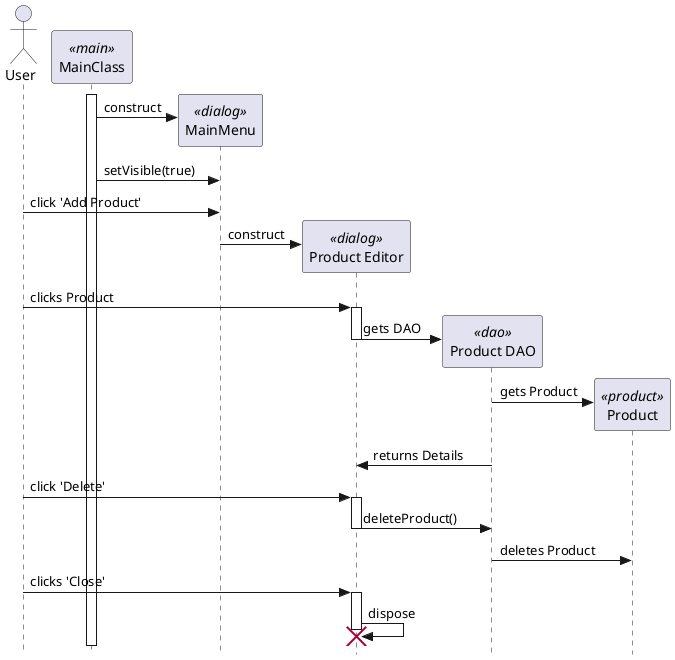 @startuml
' use strict UML mode
skinparam style strictuml

actor "User" as user

participant "MainClass" as main <<main>>
main++

create "MainMenu" as menu <<dialog>>
main -> menu : construct
main -> menu : setVisible(true)

user -> menu : click 'Add Product'

create "Product Editor" as editor <<dialog>>
menu -> editor : construct
user -> editor++ : clicks Product

create "Product DAO" as dao <<dao>>
editor -> dao : gets DAO
editor--

create "Product" as product <<product>>
dao -> product : gets Product

dao -> editor : returns Details

user -> editor++ : click 'Delete'

editor -> dao : deleteProduct()
editor-- 

dao -> product : deletes Product

user -> editor++ : clicks 'Close'
editor -> editor : dispose
destroy editor

@enduml

